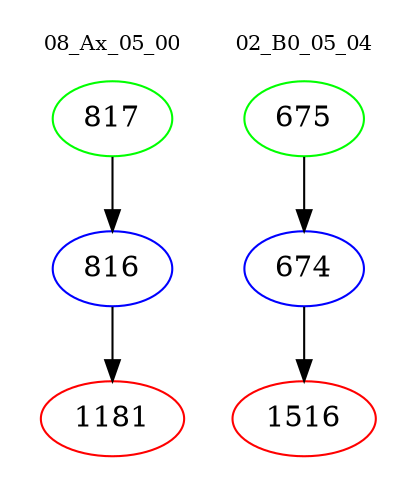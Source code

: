 digraph{
subgraph cluster_0 {
color = white
label = "08_Ax_05_00";
fontsize=10;
T0_817 [label="817", color="green"]
T0_817 -> T0_816 [color="black"]
T0_816 [label="816", color="blue"]
T0_816 -> T0_1181 [color="black"]
T0_1181 [label="1181", color="red"]
}
subgraph cluster_1 {
color = white
label = "02_B0_05_04";
fontsize=10;
T1_675 [label="675", color="green"]
T1_675 -> T1_674 [color="black"]
T1_674 [label="674", color="blue"]
T1_674 -> T1_1516 [color="black"]
T1_1516 [label="1516", color="red"]
}
}
